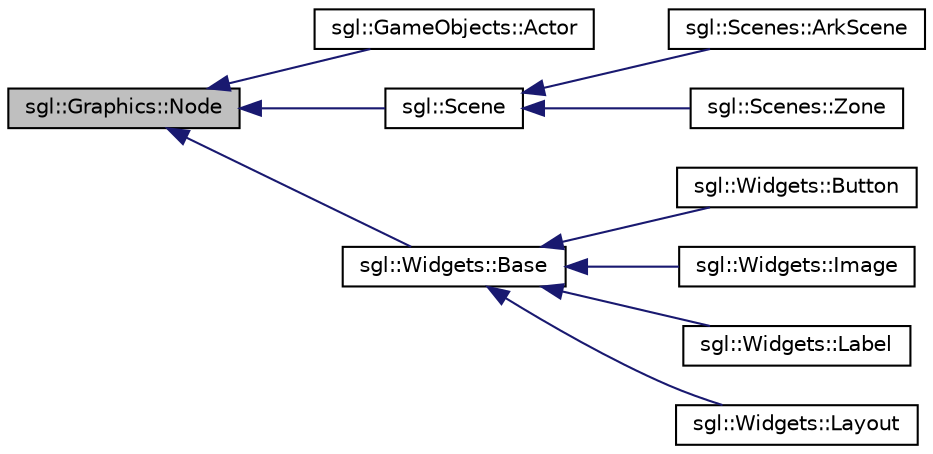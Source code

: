 digraph "sgl::Graphics::Node"
{
 // INTERACTIVE_SVG=YES
  edge [fontname="Helvetica",fontsize="10",labelfontname="Helvetica",labelfontsize="10"];
  node [fontname="Helvetica",fontsize="10",shape=record];
  rankdir="LR";
  Node1 [label="sgl::Graphics::Node",height=0.2,width=0.4,color="black", fillcolor="grey75", style="filled", fontcolor="black"];
  Node1 -> Node2 [dir="back",color="midnightblue",fontsize="10",style="solid",fontname="Helvetica"];
  Node2 [label="sgl::GameObjects::Actor",height=0.2,width=0.4,color="black", fillcolor="white", style="filled",URL="$d0/d68/classsgl_1_1GameObjects_1_1Actor.html",tooltip="A class to represent updatable, renderable and event receiving entities. "];
  Node1 -> Node3 [dir="back",color="midnightblue",fontsize="10",style="solid",fontname="Helvetica"];
  Node3 [label="sgl::Scene",height=0.2,width=0.4,color="black", fillcolor="white", style="filled",URL="$d8/dcf/classsgl_1_1Scene.html",tooltip="Base class which every user scene must derive from. "];
  Node3 -> Node4 [dir="back",color="midnightblue",fontsize="10",style="solid",fontname="Helvetica"];
  Node4 [label="sgl::Scenes::ArkScene",height=0.2,width=0.4,color="black", fillcolor="white", style="filled",URL="$dc/d24/classsgl_1_1Scenes_1_1ArkScene.html",tooltip="Define a scene scriptable through ArkScript. "];
  Node3 -> Node5 [dir="back",color="midnightblue",fontsize="10",style="solid",fontname="Helvetica"];
  Node5 [label="sgl::Scenes::Zone",height=0.2,width=0.4,color="black", fillcolor="white", style="filled",URL="$d7/d29/classsgl_1_1Scenes_1_1Zone.html",tooltip="A scene handling zones and transitions on a tilemap. "];
  Node1 -> Node6 [dir="back",color="midnightblue",fontsize="10",style="solid",fontname="Helvetica"];
  Node6 [label="sgl::Widgets::Base",height=0.2,width=0.4,color="black", fillcolor="white", style="filled",URL="$d3/dd0/classsgl_1_1Widgets_1_1Base.html",tooltip="Base class for all widgets. "];
  Node6 -> Node7 [dir="back",color="midnightblue",fontsize="10",style="solid",fontname="Helvetica"];
  Node7 [label="sgl::Widgets::Button",height=0.2,width=0.4,color="black", fillcolor="white", style="filled",URL="$dd/dcd/classsgl_1_1Widgets_1_1Button.html",tooltip="Basic button widget. "];
  Node6 -> Node8 [dir="back",color="midnightblue",fontsize="10",style="solid",fontname="Helvetica"];
  Node8 [label="sgl::Widgets::Image",height=0.2,width=0.4,color="black", fillcolor="white", style="filled",URL="$d5/dd4/classsgl_1_1Widgets_1_1Image.html",tooltip="Basic image widget. "];
  Node6 -> Node9 [dir="back",color="midnightblue",fontsize="10",style="solid",fontname="Helvetica"];
  Node9 [label="sgl::Widgets::Label",height=0.2,width=0.4,color="black", fillcolor="white", style="filled",URL="$d0/d0f/classsgl_1_1Widgets_1_1Label.html",tooltip="Basic label widget, doesn&#39;t listen to events by default. "];
  Node6 -> Node10 [dir="back",color="midnightblue",fontsize="10",style="solid",fontname="Helvetica"];
  Node10 [label="sgl::Widgets::Layout",height=0.2,width=0.4,color="black", fillcolor="white", style="filled",URL="$df/de0/classsgl_1_1Widgets_1_1Layout.html",tooltip="A collection of widgets working together, graphically united. "];
}
